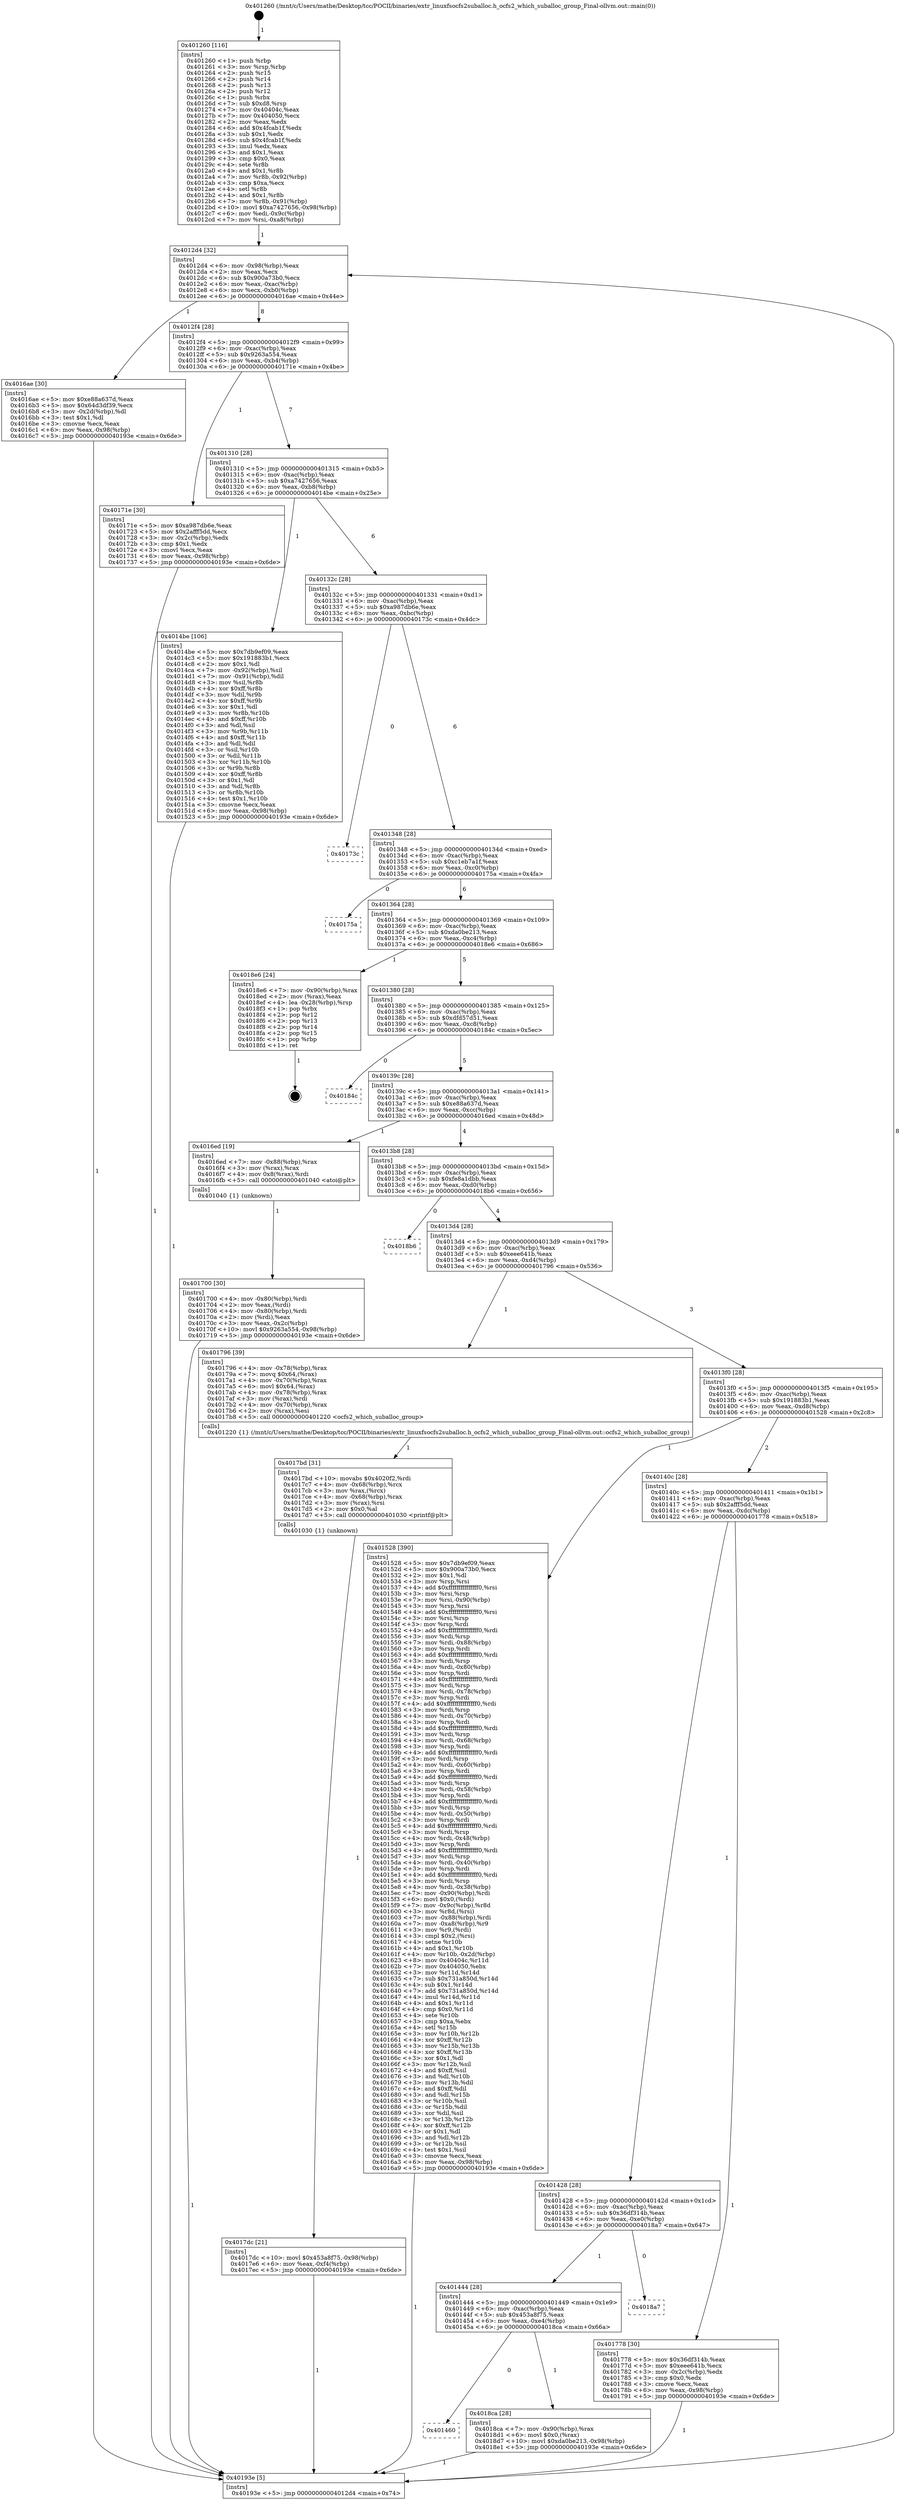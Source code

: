 digraph "0x401260" {
  label = "0x401260 (/mnt/c/Users/mathe/Desktop/tcc/POCII/binaries/extr_linuxfsocfs2suballoc.h_ocfs2_which_suballoc_group_Final-ollvm.out::main(0))"
  labelloc = "t"
  node[shape=record]

  Entry [label="",width=0.3,height=0.3,shape=circle,fillcolor=black,style=filled]
  "0x4012d4" [label="{
     0x4012d4 [32]\l
     | [instrs]\l
     &nbsp;&nbsp;0x4012d4 \<+6\>: mov -0x98(%rbp),%eax\l
     &nbsp;&nbsp;0x4012da \<+2\>: mov %eax,%ecx\l
     &nbsp;&nbsp;0x4012dc \<+6\>: sub $0x900a73b0,%ecx\l
     &nbsp;&nbsp;0x4012e2 \<+6\>: mov %eax,-0xac(%rbp)\l
     &nbsp;&nbsp;0x4012e8 \<+6\>: mov %ecx,-0xb0(%rbp)\l
     &nbsp;&nbsp;0x4012ee \<+6\>: je 00000000004016ae \<main+0x44e\>\l
  }"]
  "0x4016ae" [label="{
     0x4016ae [30]\l
     | [instrs]\l
     &nbsp;&nbsp;0x4016ae \<+5\>: mov $0xe88a637d,%eax\l
     &nbsp;&nbsp;0x4016b3 \<+5\>: mov $0x64d3df39,%ecx\l
     &nbsp;&nbsp;0x4016b8 \<+3\>: mov -0x2d(%rbp),%dl\l
     &nbsp;&nbsp;0x4016bb \<+3\>: test $0x1,%dl\l
     &nbsp;&nbsp;0x4016be \<+3\>: cmovne %ecx,%eax\l
     &nbsp;&nbsp;0x4016c1 \<+6\>: mov %eax,-0x98(%rbp)\l
     &nbsp;&nbsp;0x4016c7 \<+5\>: jmp 000000000040193e \<main+0x6de\>\l
  }"]
  "0x4012f4" [label="{
     0x4012f4 [28]\l
     | [instrs]\l
     &nbsp;&nbsp;0x4012f4 \<+5\>: jmp 00000000004012f9 \<main+0x99\>\l
     &nbsp;&nbsp;0x4012f9 \<+6\>: mov -0xac(%rbp),%eax\l
     &nbsp;&nbsp;0x4012ff \<+5\>: sub $0x9263a554,%eax\l
     &nbsp;&nbsp;0x401304 \<+6\>: mov %eax,-0xb4(%rbp)\l
     &nbsp;&nbsp;0x40130a \<+6\>: je 000000000040171e \<main+0x4be\>\l
  }"]
  Exit [label="",width=0.3,height=0.3,shape=circle,fillcolor=black,style=filled,peripheries=2]
  "0x40171e" [label="{
     0x40171e [30]\l
     | [instrs]\l
     &nbsp;&nbsp;0x40171e \<+5\>: mov $0xa987db6e,%eax\l
     &nbsp;&nbsp;0x401723 \<+5\>: mov $0x2afff5dd,%ecx\l
     &nbsp;&nbsp;0x401728 \<+3\>: mov -0x2c(%rbp),%edx\l
     &nbsp;&nbsp;0x40172b \<+3\>: cmp $0x1,%edx\l
     &nbsp;&nbsp;0x40172e \<+3\>: cmovl %ecx,%eax\l
     &nbsp;&nbsp;0x401731 \<+6\>: mov %eax,-0x98(%rbp)\l
     &nbsp;&nbsp;0x401737 \<+5\>: jmp 000000000040193e \<main+0x6de\>\l
  }"]
  "0x401310" [label="{
     0x401310 [28]\l
     | [instrs]\l
     &nbsp;&nbsp;0x401310 \<+5\>: jmp 0000000000401315 \<main+0xb5\>\l
     &nbsp;&nbsp;0x401315 \<+6\>: mov -0xac(%rbp),%eax\l
     &nbsp;&nbsp;0x40131b \<+5\>: sub $0xa7427656,%eax\l
     &nbsp;&nbsp;0x401320 \<+6\>: mov %eax,-0xb8(%rbp)\l
     &nbsp;&nbsp;0x401326 \<+6\>: je 00000000004014be \<main+0x25e\>\l
  }"]
  "0x401460" [label="{
     0x401460\l
  }", style=dashed]
  "0x4014be" [label="{
     0x4014be [106]\l
     | [instrs]\l
     &nbsp;&nbsp;0x4014be \<+5\>: mov $0x7db9ef09,%eax\l
     &nbsp;&nbsp;0x4014c3 \<+5\>: mov $0x191883b1,%ecx\l
     &nbsp;&nbsp;0x4014c8 \<+2\>: mov $0x1,%dl\l
     &nbsp;&nbsp;0x4014ca \<+7\>: mov -0x92(%rbp),%sil\l
     &nbsp;&nbsp;0x4014d1 \<+7\>: mov -0x91(%rbp),%dil\l
     &nbsp;&nbsp;0x4014d8 \<+3\>: mov %sil,%r8b\l
     &nbsp;&nbsp;0x4014db \<+4\>: xor $0xff,%r8b\l
     &nbsp;&nbsp;0x4014df \<+3\>: mov %dil,%r9b\l
     &nbsp;&nbsp;0x4014e2 \<+4\>: xor $0xff,%r9b\l
     &nbsp;&nbsp;0x4014e6 \<+3\>: xor $0x1,%dl\l
     &nbsp;&nbsp;0x4014e9 \<+3\>: mov %r8b,%r10b\l
     &nbsp;&nbsp;0x4014ec \<+4\>: and $0xff,%r10b\l
     &nbsp;&nbsp;0x4014f0 \<+3\>: and %dl,%sil\l
     &nbsp;&nbsp;0x4014f3 \<+3\>: mov %r9b,%r11b\l
     &nbsp;&nbsp;0x4014f6 \<+4\>: and $0xff,%r11b\l
     &nbsp;&nbsp;0x4014fa \<+3\>: and %dl,%dil\l
     &nbsp;&nbsp;0x4014fd \<+3\>: or %sil,%r10b\l
     &nbsp;&nbsp;0x401500 \<+3\>: or %dil,%r11b\l
     &nbsp;&nbsp;0x401503 \<+3\>: xor %r11b,%r10b\l
     &nbsp;&nbsp;0x401506 \<+3\>: or %r9b,%r8b\l
     &nbsp;&nbsp;0x401509 \<+4\>: xor $0xff,%r8b\l
     &nbsp;&nbsp;0x40150d \<+3\>: or $0x1,%dl\l
     &nbsp;&nbsp;0x401510 \<+3\>: and %dl,%r8b\l
     &nbsp;&nbsp;0x401513 \<+3\>: or %r8b,%r10b\l
     &nbsp;&nbsp;0x401516 \<+4\>: test $0x1,%r10b\l
     &nbsp;&nbsp;0x40151a \<+3\>: cmovne %ecx,%eax\l
     &nbsp;&nbsp;0x40151d \<+6\>: mov %eax,-0x98(%rbp)\l
     &nbsp;&nbsp;0x401523 \<+5\>: jmp 000000000040193e \<main+0x6de\>\l
  }"]
  "0x40132c" [label="{
     0x40132c [28]\l
     | [instrs]\l
     &nbsp;&nbsp;0x40132c \<+5\>: jmp 0000000000401331 \<main+0xd1\>\l
     &nbsp;&nbsp;0x401331 \<+6\>: mov -0xac(%rbp),%eax\l
     &nbsp;&nbsp;0x401337 \<+5\>: sub $0xa987db6e,%eax\l
     &nbsp;&nbsp;0x40133c \<+6\>: mov %eax,-0xbc(%rbp)\l
     &nbsp;&nbsp;0x401342 \<+6\>: je 000000000040173c \<main+0x4dc\>\l
  }"]
  "0x40193e" [label="{
     0x40193e [5]\l
     | [instrs]\l
     &nbsp;&nbsp;0x40193e \<+5\>: jmp 00000000004012d4 \<main+0x74\>\l
  }"]
  "0x401260" [label="{
     0x401260 [116]\l
     | [instrs]\l
     &nbsp;&nbsp;0x401260 \<+1\>: push %rbp\l
     &nbsp;&nbsp;0x401261 \<+3\>: mov %rsp,%rbp\l
     &nbsp;&nbsp;0x401264 \<+2\>: push %r15\l
     &nbsp;&nbsp;0x401266 \<+2\>: push %r14\l
     &nbsp;&nbsp;0x401268 \<+2\>: push %r13\l
     &nbsp;&nbsp;0x40126a \<+2\>: push %r12\l
     &nbsp;&nbsp;0x40126c \<+1\>: push %rbx\l
     &nbsp;&nbsp;0x40126d \<+7\>: sub $0xd8,%rsp\l
     &nbsp;&nbsp;0x401274 \<+7\>: mov 0x40404c,%eax\l
     &nbsp;&nbsp;0x40127b \<+7\>: mov 0x404050,%ecx\l
     &nbsp;&nbsp;0x401282 \<+2\>: mov %eax,%edx\l
     &nbsp;&nbsp;0x401284 \<+6\>: add $0x4fcab1f,%edx\l
     &nbsp;&nbsp;0x40128a \<+3\>: sub $0x1,%edx\l
     &nbsp;&nbsp;0x40128d \<+6\>: sub $0x4fcab1f,%edx\l
     &nbsp;&nbsp;0x401293 \<+3\>: imul %edx,%eax\l
     &nbsp;&nbsp;0x401296 \<+3\>: and $0x1,%eax\l
     &nbsp;&nbsp;0x401299 \<+3\>: cmp $0x0,%eax\l
     &nbsp;&nbsp;0x40129c \<+4\>: sete %r8b\l
     &nbsp;&nbsp;0x4012a0 \<+4\>: and $0x1,%r8b\l
     &nbsp;&nbsp;0x4012a4 \<+7\>: mov %r8b,-0x92(%rbp)\l
     &nbsp;&nbsp;0x4012ab \<+3\>: cmp $0xa,%ecx\l
     &nbsp;&nbsp;0x4012ae \<+4\>: setl %r8b\l
     &nbsp;&nbsp;0x4012b2 \<+4\>: and $0x1,%r8b\l
     &nbsp;&nbsp;0x4012b6 \<+7\>: mov %r8b,-0x91(%rbp)\l
     &nbsp;&nbsp;0x4012bd \<+10\>: movl $0xa7427656,-0x98(%rbp)\l
     &nbsp;&nbsp;0x4012c7 \<+6\>: mov %edi,-0x9c(%rbp)\l
     &nbsp;&nbsp;0x4012cd \<+7\>: mov %rsi,-0xa8(%rbp)\l
  }"]
  "0x4018ca" [label="{
     0x4018ca [28]\l
     | [instrs]\l
     &nbsp;&nbsp;0x4018ca \<+7\>: mov -0x90(%rbp),%rax\l
     &nbsp;&nbsp;0x4018d1 \<+6\>: movl $0x0,(%rax)\l
     &nbsp;&nbsp;0x4018d7 \<+10\>: movl $0xda0be213,-0x98(%rbp)\l
     &nbsp;&nbsp;0x4018e1 \<+5\>: jmp 000000000040193e \<main+0x6de\>\l
  }"]
  "0x40173c" [label="{
     0x40173c\l
  }", style=dashed]
  "0x401348" [label="{
     0x401348 [28]\l
     | [instrs]\l
     &nbsp;&nbsp;0x401348 \<+5\>: jmp 000000000040134d \<main+0xed\>\l
     &nbsp;&nbsp;0x40134d \<+6\>: mov -0xac(%rbp),%eax\l
     &nbsp;&nbsp;0x401353 \<+5\>: sub $0xc1eb7a1f,%eax\l
     &nbsp;&nbsp;0x401358 \<+6\>: mov %eax,-0xc0(%rbp)\l
     &nbsp;&nbsp;0x40135e \<+6\>: je 000000000040175a \<main+0x4fa\>\l
  }"]
  "0x401444" [label="{
     0x401444 [28]\l
     | [instrs]\l
     &nbsp;&nbsp;0x401444 \<+5\>: jmp 0000000000401449 \<main+0x1e9\>\l
     &nbsp;&nbsp;0x401449 \<+6\>: mov -0xac(%rbp),%eax\l
     &nbsp;&nbsp;0x40144f \<+5\>: sub $0x453a8f75,%eax\l
     &nbsp;&nbsp;0x401454 \<+6\>: mov %eax,-0xe4(%rbp)\l
     &nbsp;&nbsp;0x40145a \<+6\>: je 00000000004018ca \<main+0x66a\>\l
  }"]
  "0x40175a" [label="{
     0x40175a\l
  }", style=dashed]
  "0x401364" [label="{
     0x401364 [28]\l
     | [instrs]\l
     &nbsp;&nbsp;0x401364 \<+5\>: jmp 0000000000401369 \<main+0x109\>\l
     &nbsp;&nbsp;0x401369 \<+6\>: mov -0xac(%rbp),%eax\l
     &nbsp;&nbsp;0x40136f \<+5\>: sub $0xda0be213,%eax\l
     &nbsp;&nbsp;0x401374 \<+6\>: mov %eax,-0xc4(%rbp)\l
     &nbsp;&nbsp;0x40137a \<+6\>: je 00000000004018e6 \<main+0x686\>\l
  }"]
  "0x4018a7" [label="{
     0x4018a7\l
  }", style=dashed]
  "0x4018e6" [label="{
     0x4018e6 [24]\l
     | [instrs]\l
     &nbsp;&nbsp;0x4018e6 \<+7\>: mov -0x90(%rbp),%rax\l
     &nbsp;&nbsp;0x4018ed \<+2\>: mov (%rax),%eax\l
     &nbsp;&nbsp;0x4018ef \<+4\>: lea -0x28(%rbp),%rsp\l
     &nbsp;&nbsp;0x4018f3 \<+1\>: pop %rbx\l
     &nbsp;&nbsp;0x4018f4 \<+2\>: pop %r12\l
     &nbsp;&nbsp;0x4018f6 \<+2\>: pop %r13\l
     &nbsp;&nbsp;0x4018f8 \<+2\>: pop %r14\l
     &nbsp;&nbsp;0x4018fa \<+2\>: pop %r15\l
     &nbsp;&nbsp;0x4018fc \<+1\>: pop %rbp\l
     &nbsp;&nbsp;0x4018fd \<+1\>: ret\l
  }"]
  "0x401380" [label="{
     0x401380 [28]\l
     | [instrs]\l
     &nbsp;&nbsp;0x401380 \<+5\>: jmp 0000000000401385 \<main+0x125\>\l
     &nbsp;&nbsp;0x401385 \<+6\>: mov -0xac(%rbp),%eax\l
     &nbsp;&nbsp;0x40138b \<+5\>: sub $0xdfd57d51,%eax\l
     &nbsp;&nbsp;0x401390 \<+6\>: mov %eax,-0xc8(%rbp)\l
     &nbsp;&nbsp;0x401396 \<+6\>: je 000000000040184c \<main+0x5ec\>\l
  }"]
  "0x4017dc" [label="{
     0x4017dc [21]\l
     | [instrs]\l
     &nbsp;&nbsp;0x4017dc \<+10\>: movl $0x453a8f75,-0x98(%rbp)\l
     &nbsp;&nbsp;0x4017e6 \<+6\>: mov %eax,-0xf4(%rbp)\l
     &nbsp;&nbsp;0x4017ec \<+5\>: jmp 000000000040193e \<main+0x6de\>\l
  }"]
  "0x40184c" [label="{
     0x40184c\l
  }", style=dashed]
  "0x40139c" [label="{
     0x40139c [28]\l
     | [instrs]\l
     &nbsp;&nbsp;0x40139c \<+5\>: jmp 00000000004013a1 \<main+0x141\>\l
     &nbsp;&nbsp;0x4013a1 \<+6\>: mov -0xac(%rbp),%eax\l
     &nbsp;&nbsp;0x4013a7 \<+5\>: sub $0xe88a637d,%eax\l
     &nbsp;&nbsp;0x4013ac \<+6\>: mov %eax,-0xcc(%rbp)\l
     &nbsp;&nbsp;0x4013b2 \<+6\>: je 00000000004016ed \<main+0x48d\>\l
  }"]
  "0x4017bd" [label="{
     0x4017bd [31]\l
     | [instrs]\l
     &nbsp;&nbsp;0x4017bd \<+10\>: movabs $0x4020f2,%rdi\l
     &nbsp;&nbsp;0x4017c7 \<+4\>: mov -0x68(%rbp),%rcx\l
     &nbsp;&nbsp;0x4017cb \<+3\>: mov %rax,(%rcx)\l
     &nbsp;&nbsp;0x4017ce \<+4\>: mov -0x68(%rbp),%rax\l
     &nbsp;&nbsp;0x4017d2 \<+3\>: mov (%rax),%rsi\l
     &nbsp;&nbsp;0x4017d5 \<+2\>: mov $0x0,%al\l
     &nbsp;&nbsp;0x4017d7 \<+5\>: call 0000000000401030 \<printf@plt\>\l
     | [calls]\l
     &nbsp;&nbsp;0x401030 \{1\} (unknown)\l
  }"]
  "0x4016ed" [label="{
     0x4016ed [19]\l
     | [instrs]\l
     &nbsp;&nbsp;0x4016ed \<+7\>: mov -0x88(%rbp),%rax\l
     &nbsp;&nbsp;0x4016f4 \<+3\>: mov (%rax),%rax\l
     &nbsp;&nbsp;0x4016f7 \<+4\>: mov 0x8(%rax),%rdi\l
     &nbsp;&nbsp;0x4016fb \<+5\>: call 0000000000401040 \<atoi@plt\>\l
     | [calls]\l
     &nbsp;&nbsp;0x401040 \{1\} (unknown)\l
  }"]
  "0x4013b8" [label="{
     0x4013b8 [28]\l
     | [instrs]\l
     &nbsp;&nbsp;0x4013b8 \<+5\>: jmp 00000000004013bd \<main+0x15d\>\l
     &nbsp;&nbsp;0x4013bd \<+6\>: mov -0xac(%rbp),%eax\l
     &nbsp;&nbsp;0x4013c3 \<+5\>: sub $0xfe8a1dbb,%eax\l
     &nbsp;&nbsp;0x4013c8 \<+6\>: mov %eax,-0xd0(%rbp)\l
     &nbsp;&nbsp;0x4013ce \<+6\>: je 00000000004018b6 \<main+0x656\>\l
  }"]
  "0x401428" [label="{
     0x401428 [28]\l
     | [instrs]\l
     &nbsp;&nbsp;0x401428 \<+5\>: jmp 000000000040142d \<main+0x1cd\>\l
     &nbsp;&nbsp;0x40142d \<+6\>: mov -0xac(%rbp),%eax\l
     &nbsp;&nbsp;0x401433 \<+5\>: sub $0x36df314b,%eax\l
     &nbsp;&nbsp;0x401438 \<+6\>: mov %eax,-0xe0(%rbp)\l
     &nbsp;&nbsp;0x40143e \<+6\>: je 00000000004018a7 \<main+0x647\>\l
  }"]
  "0x4018b6" [label="{
     0x4018b6\l
  }", style=dashed]
  "0x4013d4" [label="{
     0x4013d4 [28]\l
     | [instrs]\l
     &nbsp;&nbsp;0x4013d4 \<+5\>: jmp 00000000004013d9 \<main+0x179\>\l
     &nbsp;&nbsp;0x4013d9 \<+6\>: mov -0xac(%rbp),%eax\l
     &nbsp;&nbsp;0x4013df \<+5\>: sub $0xeee641b,%eax\l
     &nbsp;&nbsp;0x4013e4 \<+6\>: mov %eax,-0xd4(%rbp)\l
     &nbsp;&nbsp;0x4013ea \<+6\>: je 0000000000401796 \<main+0x536\>\l
  }"]
  "0x401778" [label="{
     0x401778 [30]\l
     | [instrs]\l
     &nbsp;&nbsp;0x401778 \<+5\>: mov $0x36df314b,%eax\l
     &nbsp;&nbsp;0x40177d \<+5\>: mov $0xeee641b,%ecx\l
     &nbsp;&nbsp;0x401782 \<+3\>: mov -0x2c(%rbp),%edx\l
     &nbsp;&nbsp;0x401785 \<+3\>: cmp $0x0,%edx\l
     &nbsp;&nbsp;0x401788 \<+3\>: cmove %ecx,%eax\l
     &nbsp;&nbsp;0x40178b \<+6\>: mov %eax,-0x98(%rbp)\l
     &nbsp;&nbsp;0x401791 \<+5\>: jmp 000000000040193e \<main+0x6de\>\l
  }"]
  "0x401796" [label="{
     0x401796 [39]\l
     | [instrs]\l
     &nbsp;&nbsp;0x401796 \<+4\>: mov -0x78(%rbp),%rax\l
     &nbsp;&nbsp;0x40179a \<+7\>: movq $0x64,(%rax)\l
     &nbsp;&nbsp;0x4017a1 \<+4\>: mov -0x70(%rbp),%rax\l
     &nbsp;&nbsp;0x4017a5 \<+6\>: movl $0x64,(%rax)\l
     &nbsp;&nbsp;0x4017ab \<+4\>: mov -0x78(%rbp),%rax\l
     &nbsp;&nbsp;0x4017af \<+3\>: mov (%rax),%rdi\l
     &nbsp;&nbsp;0x4017b2 \<+4\>: mov -0x70(%rbp),%rax\l
     &nbsp;&nbsp;0x4017b6 \<+2\>: mov (%rax),%esi\l
     &nbsp;&nbsp;0x4017b8 \<+5\>: call 0000000000401220 \<ocfs2_which_suballoc_group\>\l
     | [calls]\l
     &nbsp;&nbsp;0x401220 \{1\} (/mnt/c/Users/mathe/Desktop/tcc/POCII/binaries/extr_linuxfsocfs2suballoc.h_ocfs2_which_suballoc_group_Final-ollvm.out::ocfs2_which_suballoc_group)\l
  }"]
  "0x4013f0" [label="{
     0x4013f0 [28]\l
     | [instrs]\l
     &nbsp;&nbsp;0x4013f0 \<+5\>: jmp 00000000004013f5 \<main+0x195\>\l
     &nbsp;&nbsp;0x4013f5 \<+6\>: mov -0xac(%rbp),%eax\l
     &nbsp;&nbsp;0x4013fb \<+5\>: sub $0x191883b1,%eax\l
     &nbsp;&nbsp;0x401400 \<+6\>: mov %eax,-0xd8(%rbp)\l
     &nbsp;&nbsp;0x401406 \<+6\>: je 0000000000401528 \<main+0x2c8\>\l
  }"]
  "0x401700" [label="{
     0x401700 [30]\l
     | [instrs]\l
     &nbsp;&nbsp;0x401700 \<+4\>: mov -0x80(%rbp),%rdi\l
     &nbsp;&nbsp;0x401704 \<+2\>: mov %eax,(%rdi)\l
     &nbsp;&nbsp;0x401706 \<+4\>: mov -0x80(%rbp),%rdi\l
     &nbsp;&nbsp;0x40170a \<+2\>: mov (%rdi),%eax\l
     &nbsp;&nbsp;0x40170c \<+3\>: mov %eax,-0x2c(%rbp)\l
     &nbsp;&nbsp;0x40170f \<+10\>: movl $0x9263a554,-0x98(%rbp)\l
     &nbsp;&nbsp;0x401719 \<+5\>: jmp 000000000040193e \<main+0x6de\>\l
  }"]
  "0x401528" [label="{
     0x401528 [390]\l
     | [instrs]\l
     &nbsp;&nbsp;0x401528 \<+5\>: mov $0x7db9ef09,%eax\l
     &nbsp;&nbsp;0x40152d \<+5\>: mov $0x900a73b0,%ecx\l
     &nbsp;&nbsp;0x401532 \<+2\>: mov $0x1,%dl\l
     &nbsp;&nbsp;0x401534 \<+3\>: mov %rsp,%rsi\l
     &nbsp;&nbsp;0x401537 \<+4\>: add $0xfffffffffffffff0,%rsi\l
     &nbsp;&nbsp;0x40153b \<+3\>: mov %rsi,%rsp\l
     &nbsp;&nbsp;0x40153e \<+7\>: mov %rsi,-0x90(%rbp)\l
     &nbsp;&nbsp;0x401545 \<+3\>: mov %rsp,%rsi\l
     &nbsp;&nbsp;0x401548 \<+4\>: add $0xfffffffffffffff0,%rsi\l
     &nbsp;&nbsp;0x40154c \<+3\>: mov %rsi,%rsp\l
     &nbsp;&nbsp;0x40154f \<+3\>: mov %rsp,%rdi\l
     &nbsp;&nbsp;0x401552 \<+4\>: add $0xfffffffffffffff0,%rdi\l
     &nbsp;&nbsp;0x401556 \<+3\>: mov %rdi,%rsp\l
     &nbsp;&nbsp;0x401559 \<+7\>: mov %rdi,-0x88(%rbp)\l
     &nbsp;&nbsp;0x401560 \<+3\>: mov %rsp,%rdi\l
     &nbsp;&nbsp;0x401563 \<+4\>: add $0xfffffffffffffff0,%rdi\l
     &nbsp;&nbsp;0x401567 \<+3\>: mov %rdi,%rsp\l
     &nbsp;&nbsp;0x40156a \<+4\>: mov %rdi,-0x80(%rbp)\l
     &nbsp;&nbsp;0x40156e \<+3\>: mov %rsp,%rdi\l
     &nbsp;&nbsp;0x401571 \<+4\>: add $0xfffffffffffffff0,%rdi\l
     &nbsp;&nbsp;0x401575 \<+3\>: mov %rdi,%rsp\l
     &nbsp;&nbsp;0x401578 \<+4\>: mov %rdi,-0x78(%rbp)\l
     &nbsp;&nbsp;0x40157c \<+3\>: mov %rsp,%rdi\l
     &nbsp;&nbsp;0x40157f \<+4\>: add $0xfffffffffffffff0,%rdi\l
     &nbsp;&nbsp;0x401583 \<+3\>: mov %rdi,%rsp\l
     &nbsp;&nbsp;0x401586 \<+4\>: mov %rdi,-0x70(%rbp)\l
     &nbsp;&nbsp;0x40158a \<+3\>: mov %rsp,%rdi\l
     &nbsp;&nbsp;0x40158d \<+4\>: add $0xfffffffffffffff0,%rdi\l
     &nbsp;&nbsp;0x401591 \<+3\>: mov %rdi,%rsp\l
     &nbsp;&nbsp;0x401594 \<+4\>: mov %rdi,-0x68(%rbp)\l
     &nbsp;&nbsp;0x401598 \<+3\>: mov %rsp,%rdi\l
     &nbsp;&nbsp;0x40159b \<+4\>: add $0xfffffffffffffff0,%rdi\l
     &nbsp;&nbsp;0x40159f \<+3\>: mov %rdi,%rsp\l
     &nbsp;&nbsp;0x4015a2 \<+4\>: mov %rdi,-0x60(%rbp)\l
     &nbsp;&nbsp;0x4015a6 \<+3\>: mov %rsp,%rdi\l
     &nbsp;&nbsp;0x4015a9 \<+4\>: add $0xfffffffffffffff0,%rdi\l
     &nbsp;&nbsp;0x4015ad \<+3\>: mov %rdi,%rsp\l
     &nbsp;&nbsp;0x4015b0 \<+4\>: mov %rdi,-0x58(%rbp)\l
     &nbsp;&nbsp;0x4015b4 \<+3\>: mov %rsp,%rdi\l
     &nbsp;&nbsp;0x4015b7 \<+4\>: add $0xfffffffffffffff0,%rdi\l
     &nbsp;&nbsp;0x4015bb \<+3\>: mov %rdi,%rsp\l
     &nbsp;&nbsp;0x4015be \<+4\>: mov %rdi,-0x50(%rbp)\l
     &nbsp;&nbsp;0x4015c2 \<+3\>: mov %rsp,%rdi\l
     &nbsp;&nbsp;0x4015c5 \<+4\>: add $0xfffffffffffffff0,%rdi\l
     &nbsp;&nbsp;0x4015c9 \<+3\>: mov %rdi,%rsp\l
     &nbsp;&nbsp;0x4015cc \<+4\>: mov %rdi,-0x48(%rbp)\l
     &nbsp;&nbsp;0x4015d0 \<+3\>: mov %rsp,%rdi\l
     &nbsp;&nbsp;0x4015d3 \<+4\>: add $0xfffffffffffffff0,%rdi\l
     &nbsp;&nbsp;0x4015d7 \<+3\>: mov %rdi,%rsp\l
     &nbsp;&nbsp;0x4015da \<+4\>: mov %rdi,-0x40(%rbp)\l
     &nbsp;&nbsp;0x4015de \<+3\>: mov %rsp,%rdi\l
     &nbsp;&nbsp;0x4015e1 \<+4\>: add $0xfffffffffffffff0,%rdi\l
     &nbsp;&nbsp;0x4015e5 \<+3\>: mov %rdi,%rsp\l
     &nbsp;&nbsp;0x4015e8 \<+4\>: mov %rdi,-0x38(%rbp)\l
     &nbsp;&nbsp;0x4015ec \<+7\>: mov -0x90(%rbp),%rdi\l
     &nbsp;&nbsp;0x4015f3 \<+6\>: movl $0x0,(%rdi)\l
     &nbsp;&nbsp;0x4015f9 \<+7\>: mov -0x9c(%rbp),%r8d\l
     &nbsp;&nbsp;0x401600 \<+3\>: mov %r8d,(%rsi)\l
     &nbsp;&nbsp;0x401603 \<+7\>: mov -0x88(%rbp),%rdi\l
     &nbsp;&nbsp;0x40160a \<+7\>: mov -0xa8(%rbp),%r9\l
     &nbsp;&nbsp;0x401611 \<+3\>: mov %r9,(%rdi)\l
     &nbsp;&nbsp;0x401614 \<+3\>: cmpl $0x2,(%rsi)\l
     &nbsp;&nbsp;0x401617 \<+4\>: setne %r10b\l
     &nbsp;&nbsp;0x40161b \<+4\>: and $0x1,%r10b\l
     &nbsp;&nbsp;0x40161f \<+4\>: mov %r10b,-0x2d(%rbp)\l
     &nbsp;&nbsp;0x401623 \<+8\>: mov 0x40404c,%r11d\l
     &nbsp;&nbsp;0x40162b \<+7\>: mov 0x404050,%ebx\l
     &nbsp;&nbsp;0x401632 \<+3\>: mov %r11d,%r14d\l
     &nbsp;&nbsp;0x401635 \<+7\>: sub $0x731a850d,%r14d\l
     &nbsp;&nbsp;0x40163c \<+4\>: sub $0x1,%r14d\l
     &nbsp;&nbsp;0x401640 \<+7\>: add $0x731a850d,%r14d\l
     &nbsp;&nbsp;0x401647 \<+4\>: imul %r14d,%r11d\l
     &nbsp;&nbsp;0x40164b \<+4\>: and $0x1,%r11d\l
     &nbsp;&nbsp;0x40164f \<+4\>: cmp $0x0,%r11d\l
     &nbsp;&nbsp;0x401653 \<+4\>: sete %r10b\l
     &nbsp;&nbsp;0x401657 \<+3\>: cmp $0xa,%ebx\l
     &nbsp;&nbsp;0x40165a \<+4\>: setl %r15b\l
     &nbsp;&nbsp;0x40165e \<+3\>: mov %r10b,%r12b\l
     &nbsp;&nbsp;0x401661 \<+4\>: xor $0xff,%r12b\l
     &nbsp;&nbsp;0x401665 \<+3\>: mov %r15b,%r13b\l
     &nbsp;&nbsp;0x401668 \<+4\>: xor $0xff,%r13b\l
     &nbsp;&nbsp;0x40166c \<+3\>: xor $0x1,%dl\l
     &nbsp;&nbsp;0x40166f \<+3\>: mov %r12b,%sil\l
     &nbsp;&nbsp;0x401672 \<+4\>: and $0xff,%sil\l
     &nbsp;&nbsp;0x401676 \<+3\>: and %dl,%r10b\l
     &nbsp;&nbsp;0x401679 \<+3\>: mov %r13b,%dil\l
     &nbsp;&nbsp;0x40167c \<+4\>: and $0xff,%dil\l
     &nbsp;&nbsp;0x401680 \<+3\>: and %dl,%r15b\l
     &nbsp;&nbsp;0x401683 \<+3\>: or %r10b,%sil\l
     &nbsp;&nbsp;0x401686 \<+3\>: or %r15b,%dil\l
     &nbsp;&nbsp;0x401689 \<+3\>: xor %dil,%sil\l
     &nbsp;&nbsp;0x40168c \<+3\>: or %r13b,%r12b\l
     &nbsp;&nbsp;0x40168f \<+4\>: xor $0xff,%r12b\l
     &nbsp;&nbsp;0x401693 \<+3\>: or $0x1,%dl\l
     &nbsp;&nbsp;0x401696 \<+3\>: and %dl,%r12b\l
     &nbsp;&nbsp;0x401699 \<+3\>: or %r12b,%sil\l
     &nbsp;&nbsp;0x40169c \<+4\>: test $0x1,%sil\l
     &nbsp;&nbsp;0x4016a0 \<+3\>: cmovne %ecx,%eax\l
     &nbsp;&nbsp;0x4016a3 \<+6\>: mov %eax,-0x98(%rbp)\l
     &nbsp;&nbsp;0x4016a9 \<+5\>: jmp 000000000040193e \<main+0x6de\>\l
  }"]
  "0x40140c" [label="{
     0x40140c [28]\l
     | [instrs]\l
     &nbsp;&nbsp;0x40140c \<+5\>: jmp 0000000000401411 \<main+0x1b1\>\l
     &nbsp;&nbsp;0x401411 \<+6\>: mov -0xac(%rbp),%eax\l
     &nbsp;&nbsp;0x401417 \<+5\>: sub $0x2afff5dd,%eax\l
     &nbsp;&nbsp;0x40141c \<+6\>: mov %eax,-0xdc(%rbp)\l
     &nbsp;&nbsp;0x401422 \<+6\>: je 0000000000401778 \<main+0x518\>\l
  }"]
  Entry -> "0x401260" [label=" 1"]
  "0x4012d4" -> "0x4016ae" [label=" 1"]
  "0x4012d4" -> "0x4012f4" [label=" 8"]
  "0x4018e6" -> Exit [label=" 1"]
  "0x4012f4" -> "0x40171e" [label=" 1"]
  "0x4012f4" -> "0x401310" [label=" 7"]
  "0x4018ca" -> "0x40193e" [label=" 1"]
  "0x401310" -> "0x4014be" [label=" 1"]
  "0x401310" -> "0x40132c" [label=" 6"]
  "0x4014be" -> "0x40193e" [label=" 1"]
  "0x401260" -> "0x4012d4" [label=" 1"]
  "0x40193e" -> "0x4012d4" [label=" 8"]
  "0x401444" -> "0x401460" [label=" 0"]
  "0x40132c" -> "0x40173c" [label=" 0"]
  "0x40132c" -> "0x401348" [label=" 6"]
  "0x401444" -> "0x4018ca" [label=" 1"]
  "0x401348" -> "0x40175a" [label=" 0"]
  "0x401348" -> "0x401364" [label=" 6"]
  "0x401428" -> "0x401444" [label=" 1"]
  "0x401364" -> "0x4018e6" [label=" 1"]
  "0x401364" -> "0x401380" [label=" 5"]
  "0x401428" -> "0x4018a7" [label=" 0"]
  "0x401380" -> "0x40184c" [label=" 0"]
  "0x401380" -> "0x40139c" [label=" 5"]
  "0x4017dc" -> "0x40193e" [label=" 1"]
  "0x40139c" -> "0x4016ed" [label=" 1"]
  "0x40139c" -> "0x4013b8" [label=" 4"]
  "0x4017bd" -> "0x4017dc" [label=" 1"]
  "0x4013b8" -> "0x4018b6" [label=" 0"]
  "0x4013b8" -> "0x4013d4" [label=" 4"]
  "0x401796" -> "0x4017bd" [label=" 1"]
  "0x4013d4" -> "0x401796" [label=" 1"]
  "0x4013d4" -> "0x4013f0" [label=" 3"]
  "0x401778" -> "0x40193e" [label=" 1"]
  "0x4013f0" -> "0x401528" [label=" 1"]
  "0x4013f0" -> "0x40140c" [label=" 2"]
  "0x40140c" -> "0x401778" [label=" 1"]
  "0x401528" -> "0x40193e" [label=" 1"]
  "0x4016ae" -> "0x40193e" [label=" 1"]
  "0x4016ed" -> "0x401700" [label=" 1"]
  "0x401700" -> "0x40193e" [label=" 1"]
  "0x40171e" -> "0x40193e" [label=" 1"]
  "0x40140c" -> "0x401428" [label=" 1"]
}
